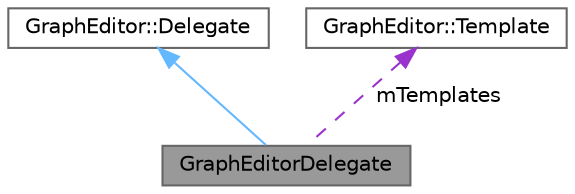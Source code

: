 digraph "GraphEditorDelegate"
{
 // LATEX_PDF_SIZE
  bgcolor="transparent";
  edge [fontname=Helvetica,fontsize=10,labelfontname=Helvetica,labelfontsize=10];
  node [fontname=Helvetica,fontsize=10,shape=box,height=0.2,width=0.4];
  Node1 [label="GraphEditorDelegate",height=0.2,width=0.4,color="gray40", fillcolor="grey60", style="filled", fontcolor="black",tooltip=" "];
  Node2 -> Node1 [dir="back",color="steelblue1",style="solid"];
  Node2 [label="GraphEditor::Delegate",height=0.2,width=0.4,color="gray40", fillcolor="white", style="filled",URL="$struct_graph_editor_1_1_delegate.html",tooltip=" "];
  Node3 -> Node1 [dir="back",color="darkorchid3",style="dashed",label=" mTemplates" ];
  Node3 [label="GraphEditor::Template",height=0.2,width=0.4,color="gray40", fillcolor="white", style="filled",URL="$struct_graph_editor_1_1_template.html",tooltip=" "];
}
